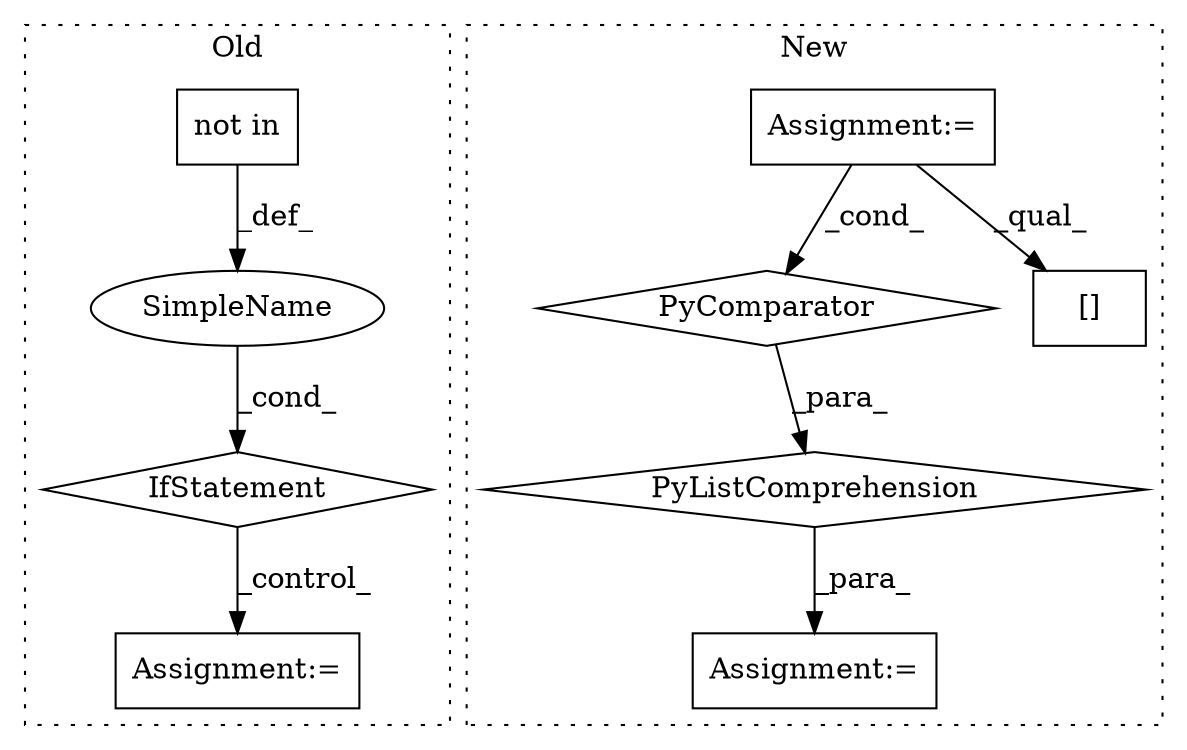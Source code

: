 digraph G {
subgraph cluster0 {
1 [label="not in" a="108" s="1236" l="28" shape="box"];
5 [label="IfStatement" a="25" s="1226,1264" l="10,2" shape="diamond"];
7 [label="Assignment:=" a="7" s="1291" l="2" shape="box"];
8 [label="SimpleName" a="42" s="" l="" shape="ellipse"];
label = "Old";
style="dotted";
}
subgraph cluster1 {
2 [label="PyListComprehension" a="109" s="727" l="98" shape="diamond"];
3 [label="PyComparator" a="113" s="792" l="25" shape="diamond"];
4 [label="Assignment:=" a="7" s="792" l="25" shape="box"];
6 [label="Assignment:=" a="7" s="715" l="12" shape="box"];
9 [label="[]" a="2" s="727,733" l="5,1" shape="box"];
label = "New";
style="dotted";
}
1 -> 8 [label="_def_"];
2 -> 6 [label="_para_"];
3 -> 2 [label="_para_"];
4 -> 9 [label="_qual_"];
4 -> 3 [label="_cond_"];
5 -> 7 [label="_control_"];
8 -> 5 [label="_cond_"];
}